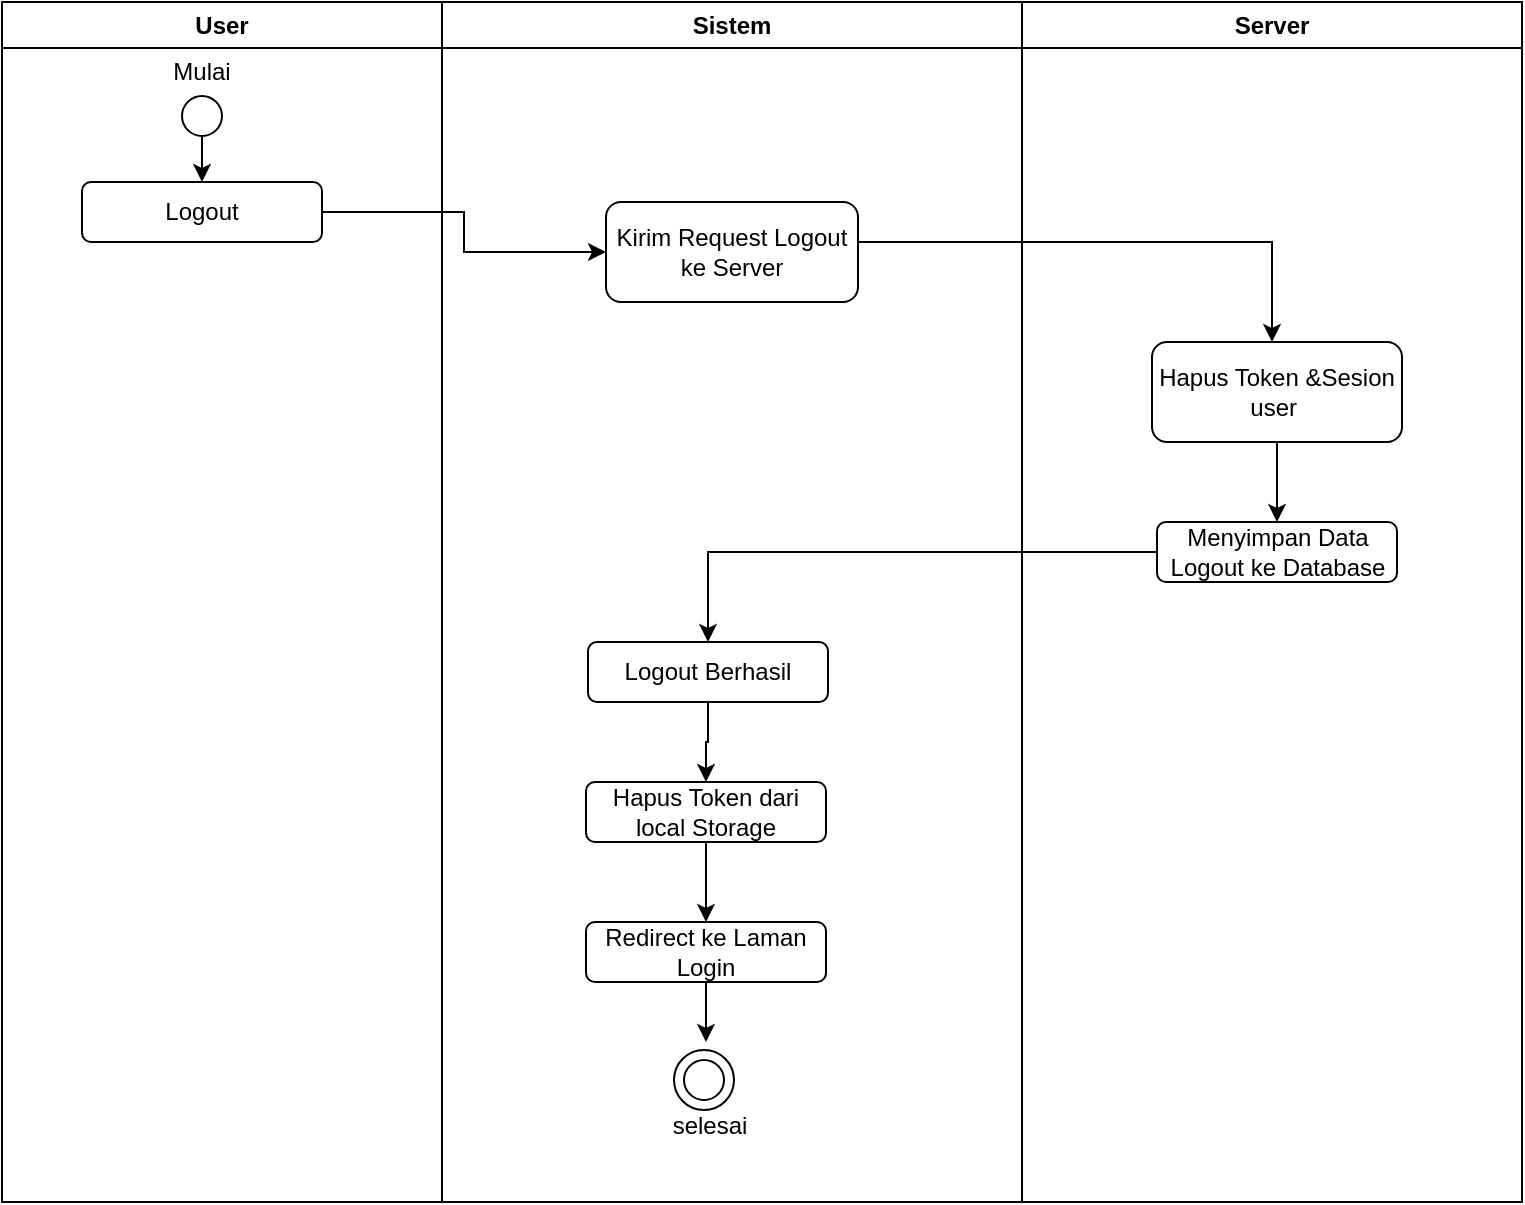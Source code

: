 <mxfile version="25.0.3">
  <diagram id="N2UjhTIrFU1wNb3tRE2q" name="Halaman-1">
    <mxGraphModel dx="823" dy="440" grid="1" gridSize="10" guides="1" tooltips="1" connect="1" arrows="1" fold="1" page="1" pageScale="1" pageWidth="827" pageHeight="1169" math="0" shadow="0">
      <root>
        <mxCell id="0" />
        <mxCell id="1" parent="0" />
        <mxCell id="6rqZlKeQfoHtNlNXV5TX-1" value="User" style="swimlane;whiteSpace=wrap;html=1;" vertex="1" parent="1">
          <mxGeometry x="60" y="60" width="220" height="600" as="geometry" />
        </mxCell>
        <mxCell id="6rqZlKeQfoHtNlNXV5TX-2" value="" style="edgeStyle=orthogonalEdgeStyle;rounded=0;orthogonalLoop=1;jettySize=auto;html=1;" edge="1" parent="6rqZlKeQfoHtNlNXV5TX-1" source="6rqZlKeQfoHtNlNXV5TX-3" target="6rqZlKeQfoHtNlNXV5TX-5">
          <mxGeometry relative="1" as="geometry" />
        </mxCell>
        <mxCell id="6rqZlKeQfoHtNlNXV5TX-3" value="" style="ellipse;whiteSpace=wrap;html=1;aspect=fixed;color=black;" vertex="1" parent="6rqZlKeQfoHtNlNXV5TX-1">
          <mxGeometry x="90" y="47" width="20" height="20" as="geometry" />
        </mxCell>
        <mxCell id="6rqZlKeQfoHtNlNXV5TX-5" value="Logout" style="rounded=1;whiteSpace=wrap;html=1;" vertex="1" parent="6rqZlKeQfoHtNlNXV5TX-1">
          <mxGeometry x="40" y="90" width="120" height="30" as="geometry" />
        </mxCell>
        <mxCell id="6rqZlKeQfoHtNlNXV5TX-7" value="Mulai" style="text;html=1;align=center;verticalAlign=middle;whiteSpace=wrap;rounded=0;" vertex="1" parent="6rqZlKeQfoHtNlNXV5TX-1">
          <mxGeometry x="70" y="30" width="60" height="10" as="geometry" />
        </mxCell>
        <mxCell id="6rqZlKeQfoHtNlNXV5TX-8" value="Sistem" style="swimlane;whiteSpace=wrap;html=1;" vertex="1" parent="1">
          <mxGeometry x="280" y="60" width="290" height="600" as="geometry" />
        </mxCell>
        <mxCell id="6rqZlKeQfoHtNlNXV5TX-33" style="edgeStyle=orthogonalEdgeStyle;rounded=0;orthogonalLoop=1;jettySize=auto;html=1;entryX=0.5;entryY=0;entryDx=0;entryDy=0;" edge="1" parent="6rqZlKeQfoHtNlNXV5TX-8" source="6rqZlKeQfoHtNlNXV5TX-15" target="6rqZlKeQfoHtNlNXV5TX-32">
          <mxGeometry relative="1" as="geometry" />
        </mxCell>
        <mxCell id="6rqZlKeQfoHtNlNXV5TX-15" value="Logout Berhasil" style="rounded=1;whiteSpace=wrap;html=1;" vertex="1" parent="6rqZlKeQfoHtNlNXV5TX-8">
          <mxGeometry x="73" y="320" width="120" height="30" as="geometry" />
        </mxCell>
        <mxCell id="6rqZlKeQfoHtNlNXV5TX-16" value="" style="ellipse;whiteSpace=wrap;html=1;aspect=fixed;" vertex="1" parent="6rqZlKeQfoHtNlNXV5TX-8">
          <mxGeometry x="116" y="524" width="30" height="30" as="geometry" />
        </mxCell>
        <mxCell id="6rqZlKeQfoHtNlNXV5TX-17" value="" style="ellipse;whiteSpace=wrap;html=1;aspect=fixed;color=black;" vertex="1" parent="6rqZlKeQfoHtNlNXV5TX-8">
          <mxGeometry x="121" y="529" width="20" height="20" as="geometry" />
        </mxCell>
        <mxCell id="6rqZlKeQfoHtNlNXV5TX-18" value="selesai" style="text;html=1;align=center;verticalAlign=middle;whiteSpace=wrap;rounded=0;" vertex="1" parent="6rqZlKeQfoHtNlNXV5TX-8">
          <mxGeometry x="104" y="557" width="60" height="10" as="geometry" />
        </mxCell>
        <mxCell id="6rqZlKeQfoHtNlNXV5TX-19" style="edgeStyle=orthogonalEdgeStyle;rounded=0;orthogonalLoop=1;jettySize=auto;html=1;" edge="1" parent="6rqZlKeQfoHtNlNXV5TX-8" source="6rqZlKeQfoHtNlNXV5TX-20">
          <mxGeometry relative="1" as="geometry">
            <mxPoint x="132" y="520" as="targetPoint" />
          </mxGeometry>
        </mxCell>
        <mxCell id="6rqZlKeQfoHtNlNXV5TX-20" value="Redirect ke Laman Login" style="rounded=1;whiteSpace=wrap;html=1;" vertex="1" parent="6rqZlKeQfoHtNlNXV5TX-8">
          <mxGeometry x="72" y="460" width="120" height="30" as="geometry" />
        </mxCell>
        <mxCell id="6rqZlKeQfoHtNlNXV5TX-6" value="Kirim Request Logout ke Server" style="rounded=1;whiteSpace=wrap;html=1;" vertex="1" parent="6rqZlKeQfoHtNlNXV5TX-8">
          <mxGeometry x="82" y="100" width="126" height="50" as="geometry" />
        </mxCell>
        <mxCell id="6rqZlKeQfoHtNlNXV5TX-36" value="" style="edgeStyle=orthogonalEdgeStyle;rounded=0;orthogonalLoop=1;jettySize=auto;html=1;" edge="1" parent="6rqZlKeQfoHtNlNXV5TX-8" source="6rqZlKeQfoHtNlNXV5TX-32" target="6rqZlKeQfoHtNlNXV5TX-20">
          <mxGeometry relative="1" as="geometry" />
        </mxCell>
        <mxCell id="6rqZlKeQfoHtNlNXV5TX-32" value="Hapus Token dari local Storage" style="rounded=1;whiteSpace=wrap;html=1;" vertex="1" parent="6rqZlKeQfoHtNlNXV5TX-8">
          <mxGeometry x="72" y="390" width="120" height="30" as="geometry" />
        </mxCell>
        <mxCell id="6rqZlKeQfoHtNlNXV5TX-22" value="Server" style="swimlane;whiteSpace=wrap;html=1;" vertex="1" parent="1">
          <mxGeometry x="570" y="60" width="250" height="600" as="geometry" />
        </mxCell>
        <mxCell id="6rqZlKeQfoHtNlNXV5TX-23" value="Menyimpan Data Logout ke Database" style="rounded=1;whiteSpace=wrap;html=1;" vertex="1" parent="6rqZlKeQfoHtNlNXV5TX-22">
          <mxGeometry x="67.5" y="260" width="120" height="30" as="geometry" />
        </mxCell>
        <mxCell id="6rqZlKeQfoHtNlNXV5TX-10" value="Hapus Token &amp;amp;Sesion user&amp;nbsp;" style="rounded=1;whiteSpace=wrap;html=1;" vertex="1" parent="6rqZlKeQfoHtNlNXV5TX-22">
          <mxGeometry x="65" y="170" width="125" height="50" as="geometry" />
        </mxCell>
        <mxCell id="6rqZlKeQfoHtNlNXV5TX-30" style="edgeStyle=orthogonalEdgeStyle;rounded=0;orthogonalLoop=1;jettySize=auto;html=1;entryX=0.5;entryY=0;entryDx=0;entryDy=0;" edge="1" parent="6rqZlKeQfoHtNlNXV5TX-22" source="6rqZlKeQfoHtNlNXV5TX-10" target="6rqZlKeQfoHtNlNXV5TX-23">
          <mxGeometry relative="1" as="geometry" />
        </mxCell>
        <mxCell id="6rqZlKeQfoHtNlNXV5TX-4" value="" style="edgeStyle=orthogonalEdgeStyle;rounded=0;orthogonalLoop=1;jettySize=auto;html=1;" edge="1" parent="1" source="6rqZlKeQfoHtNlNXV5TX-5" target="6rqZlKeQfoHtNlNXV5TX-6">
          <mxGeometry relative="1" as="geometry" />
        </mxCell>
        <mxCell id="6rqZlKeQfoHtNlNXV5TX-21" value="" style="edgeStyle=orthogonalEdgeStyle;rounded=0;orthogonalLoop=1;jettySize=auto;html=1;" edge="1" parent="1" source="6rqZlKeQfoHtNlNXV5TX-6" target="6rqZlKeQfoHtNlNXV5TX-10">
          <mxGeometry relative="1" as="geometry">
            <Array as="points">
              <mxPoint x="695" y="180" />
            </Array>
          </mxGeometry>
        </mxCell>
        <mxCell id="6rqZlKeQfoHtNlNXV5TX-31" style="edgeStyle=orthogonalEdgeStyle;rounded=0;orthogonalLoop=1;jettySize=auto;html=1;entryX=0.5;entryY=0;entryDx=0;entryDy=0;" edge="1" parent="1" source="6rqZlKeQfoHtNlNXV5TX-23" target="6rqZlKeQfoHtNlNXV5TX-15">
          <mxGeometry relative="1" as="geometry">
            <mxPoint x="410" y="335" as="targetPoint" />
          </mxGeometry>
        </mxCell>
      </root>
    </mxGraphModel>
  </diagram>
</mxfile>
